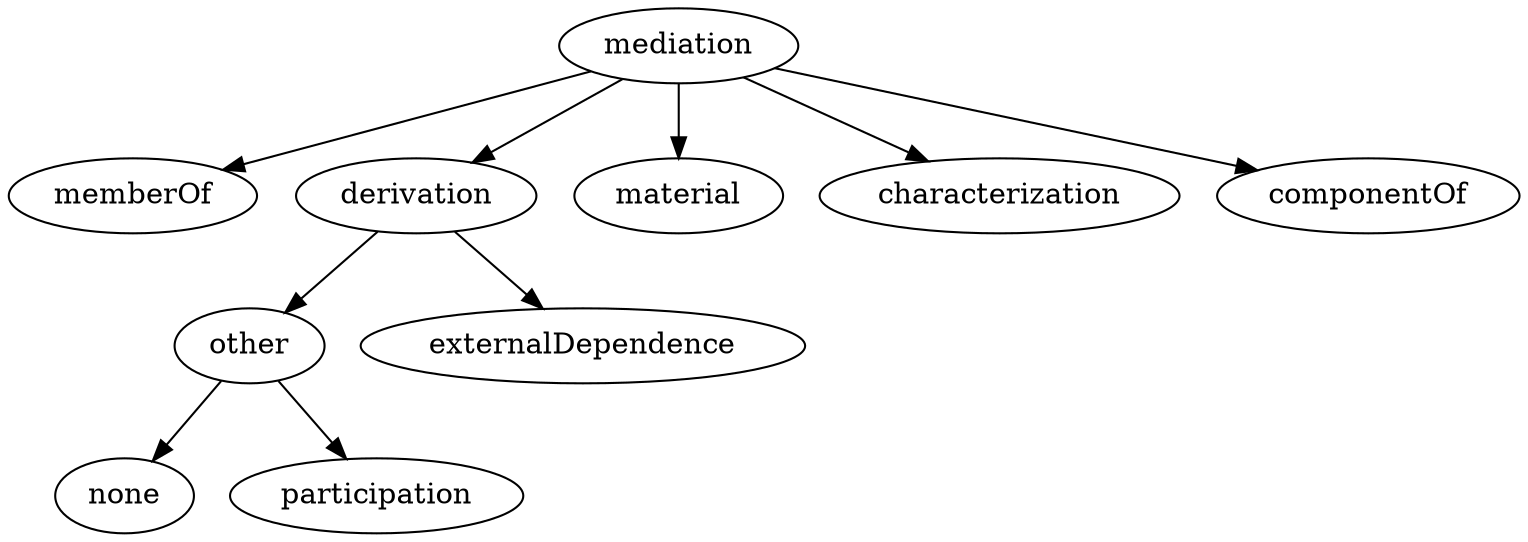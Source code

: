 strict digraph  {
mediation;
memberOf;
derivation;
material;
characterization;
componentOf;
other;
externalDependence;
none;
participation;
mediation -> memberOf;
mediation -> derivation;
mediation -> material;
mediation -> characterization;
mediation -> componentOf;
derivation -> other;
derivation -> externalDependence;
other -> none;
other -> participation;
}
